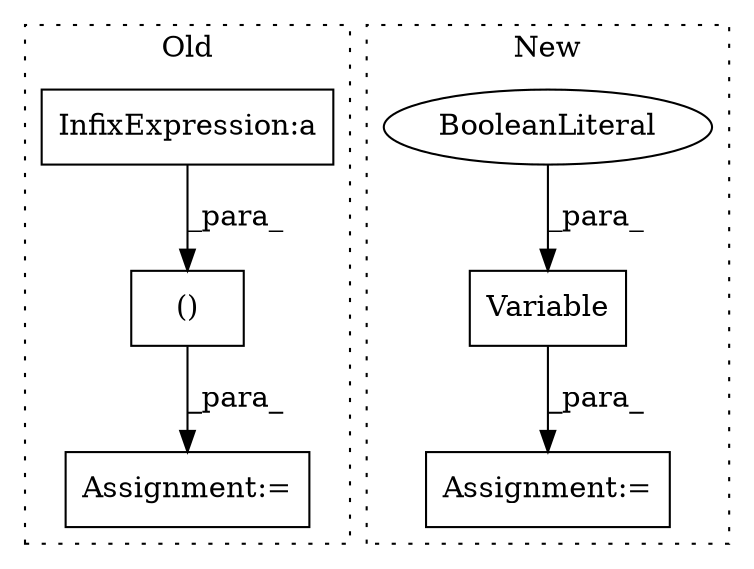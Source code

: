 digraph G {
subgraph cluster0 {
1 [label="()" a="106" s="3926" l="32" shape="box"];
5 [label="Assignment:=" a="7" s="3905" l="2" shape="box"];
6 [label="InfixExpression:a" a="27" s="3951" l="3" shape="box"];
label = "Old";
style="dotted";
}
subgraph cluster1 {
2 [label="Variable" a="32" s="3819,3850" l="9,1" shape="box"];
3 [label="Assignment:=" a="7" s="3860" l="2" shape="box"];
4 [label="BooleanLiteral" a="9" s="3845" l="5" shape="ellipse"];
label = "New";
style="dotted";
}
1 -> 5 [label="_para_"];
2 -> 3 [label="_para_"];
4 -> 2 [label="_para_"];
6 -> 1 [label="_para_"];
}